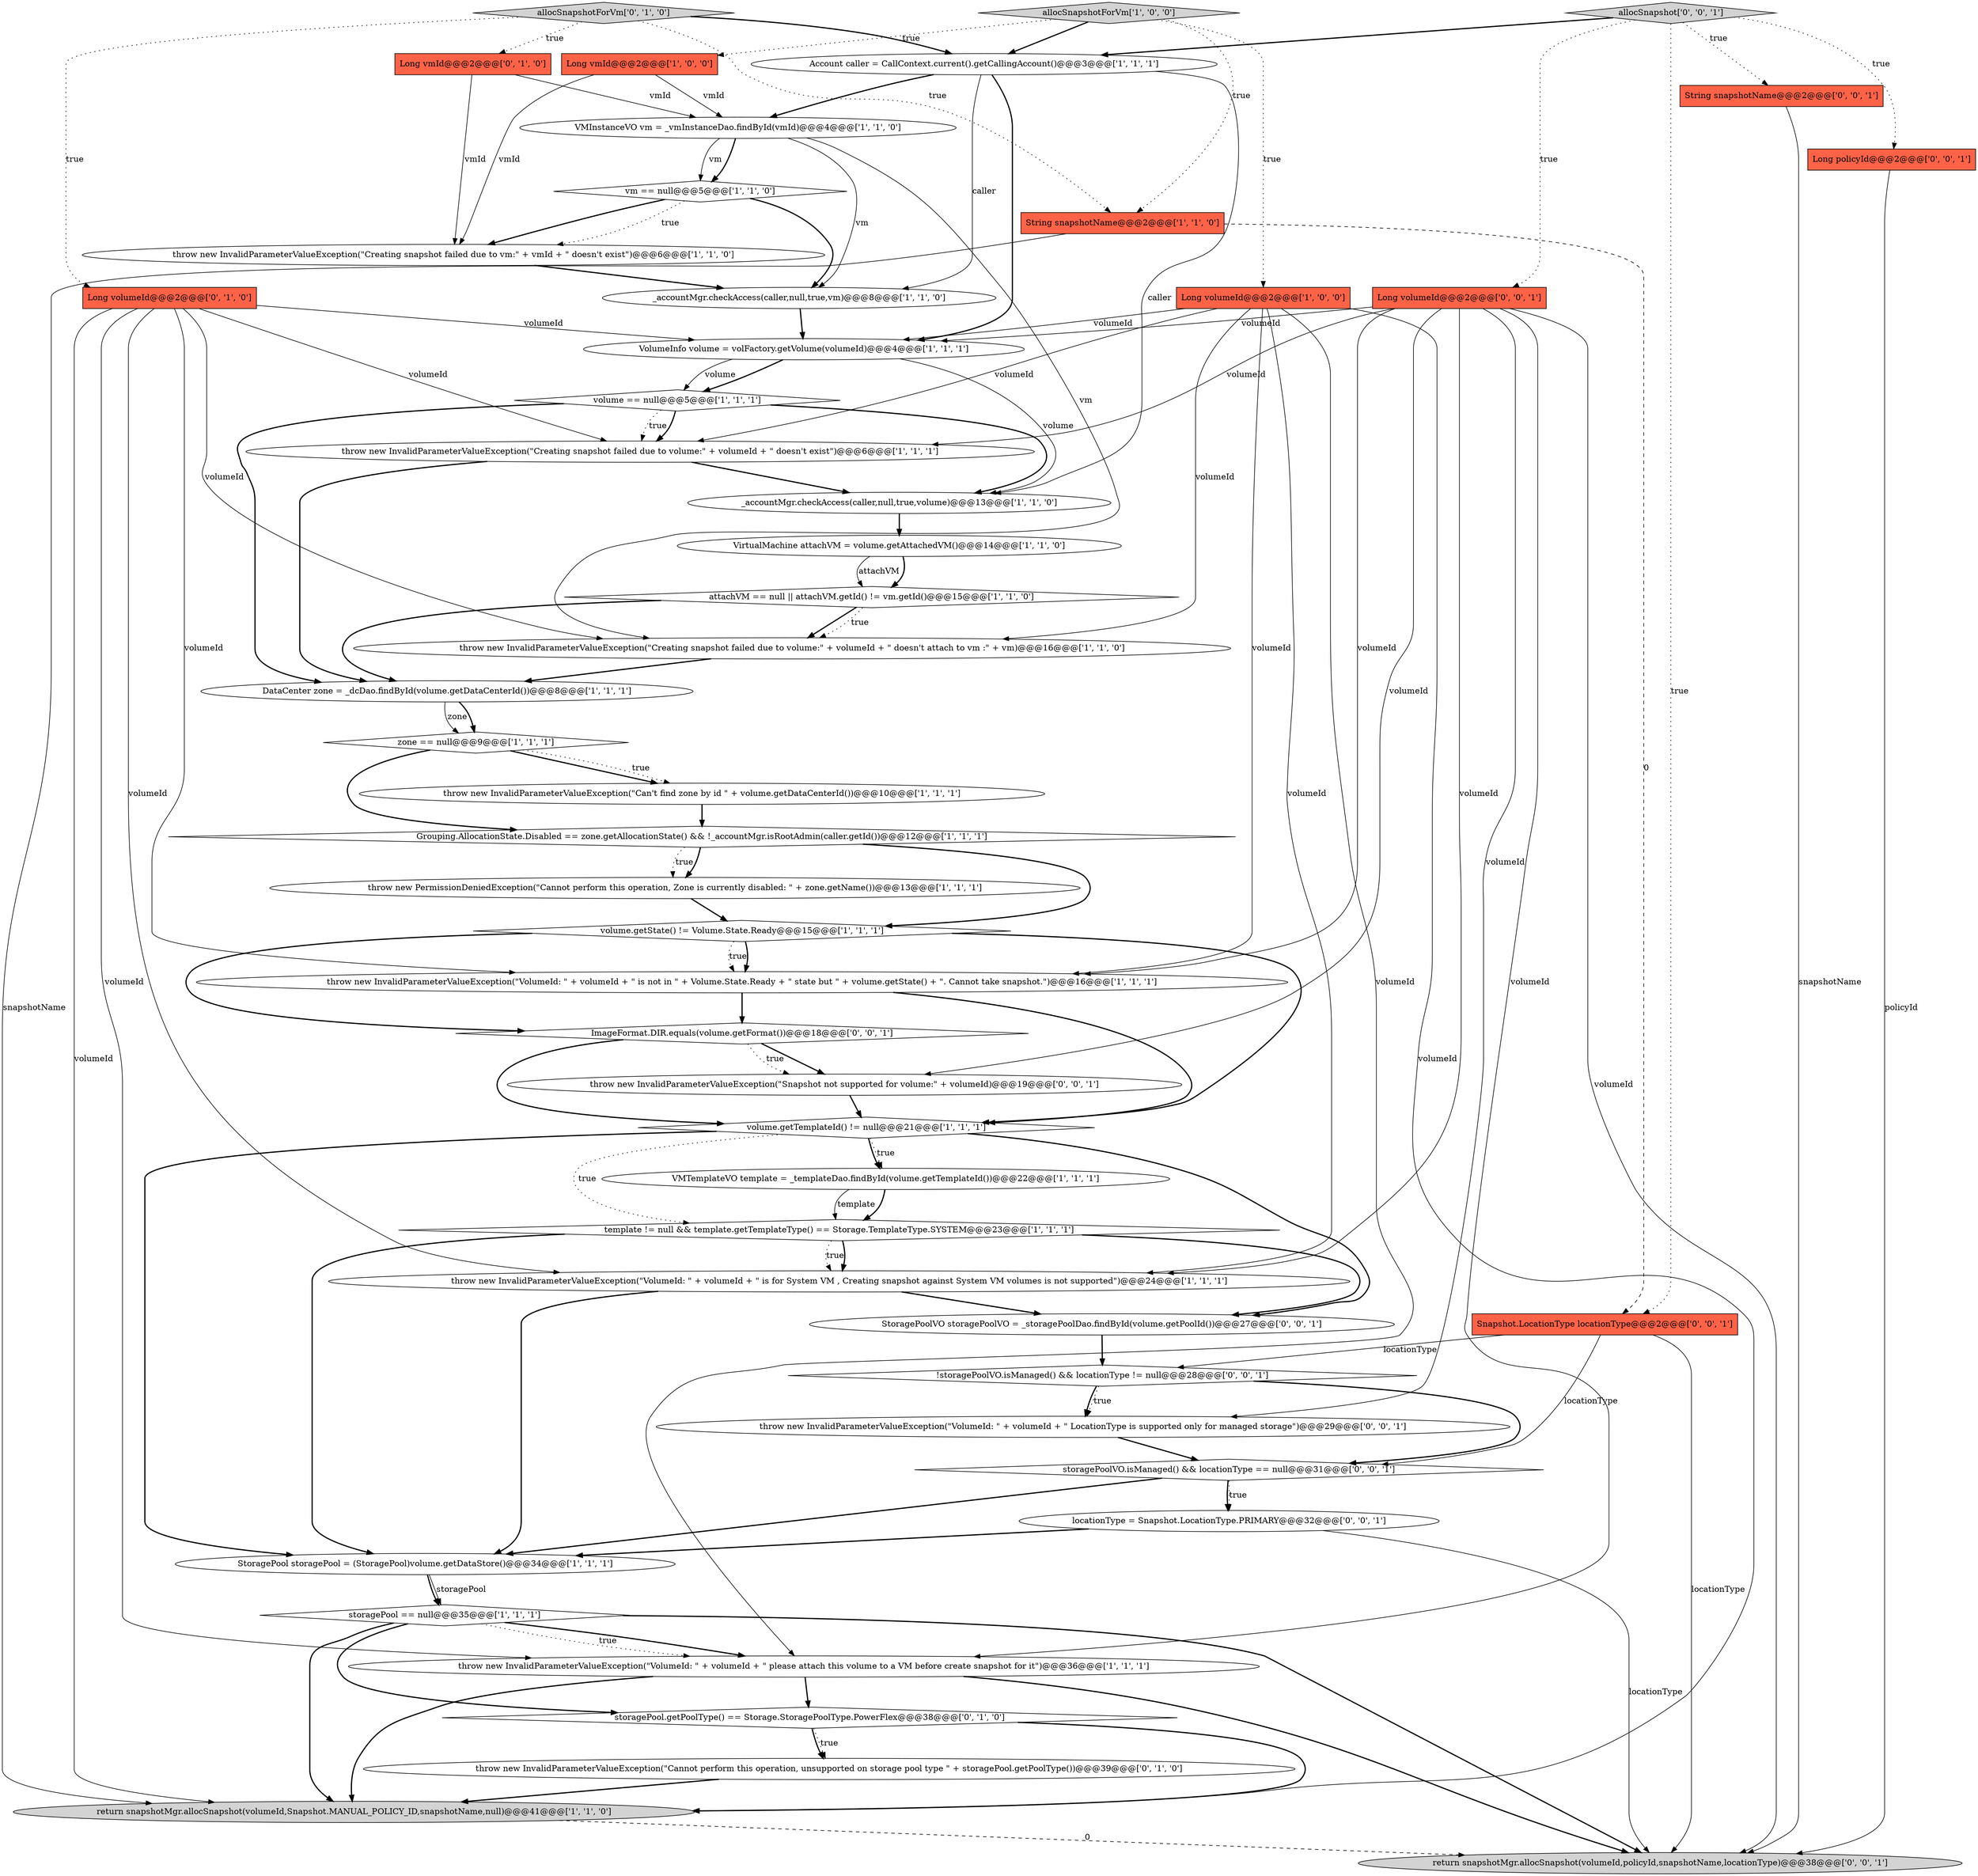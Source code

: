 digraph {
26 [style = filled, label = "template != null && template.getTemplateType() == Storage.TemplateType.SYSTEM@@@23@@@['1', '1', '1']", fillcolor = white, shape = diamond image = "AAA0AAABBB1BBB"];
37 [style = filled, label = "locationType = Snapshot.LocationType.PRIMARY@@@32@@@['0', '0', '1']", fillcolor = white, shape = ellipse image = "AAA0AAABBB3BBB"];
0 [style = filled, label = "vm == null@@@5@@@['1', '1', '0']", fillcolor = white, shape = diamond image = "AAA0AAABBB1BBB"];
47 [style = filled, label = "Snapshot.LocationType locationType@@@2@@@['0', '0', '1']", fillcolor = tomato, shape = box image = "AAA0AAABBB3BBB"];
29 [style = filled, label = "allocSnapshotForVm['1', '0', '0']", fillcolor = lightgray, shape = diamond image = "AAA0AAABBB1BBB"];
32 [style = filled, label = "throw new InvalidParameterValueException(\"Cannot perform this operation, unsupported on storage pool type \" + storagePool.getPoolType())@@@39@@@['0', '1', '0']", fillcolor = white, shape = ellipse image = "AAA1AAABBB2BBB"];
10 [style = filled, label = "zone == null@@@9@@@['1', '1', '1']", fillcolor = white, shape = diamond image = "AAA0AAABBB1BBB"];
8 [style = filled, label = "storagePool == null@@@35@@@['1', '1', '1']", fillcolor = white, shape = diamond image = "AAA0AAABBB1BBB"];
45 [style = filled, label = "String snapshotName@@@2@@@['0', '0', '1']", fillcolor = tomato, shape = box image = "AAA0AAABBB3BBB"];
20 [style = filled, label = "StoragePool storagePool = (StoragePool)volume.getDataStore()@@@34@@@['1', '1', '1']", fillcolor = white, shape = ellipse image = "AAA0AAABBB1BBB"];
11 [style = filled, label = "return snapshotMgr.allocSnapshot(volumeId,Snapshot.MANUAL_POLICY_ID,snapshotName,null)@@@41@@@['1', '1', '0']", fillcolor = lightgray, shape = ellipse image = "AAA0AAABBB1BBB"];
36 [style = filled, label = "StoragePoolVO storagePoolVO = _storagePoolDao.findById(volume.getPoolId())@@@27@@@['0', '0', '1']", fillcolor = white, shape = ellipse image = "AAA0AAABBB3BBB"];
43 [style = filled, label = "storagePoolVO.isManaged() && locationType == null@@@31@@@['0', '0', '1']", fillcolor = white, shape = diamond image = "AAA0AAABBB3BBB"];
9 [style = filled, label = "VolumeInfo volume = volFactory.getVolume(volumeId)@@@4@@@['1', '1', '1']", fillcolor = white, shape = ellipse image = "AAA0AAABBB1BBB"];
3 [style = filled, label = "throw new InvalidParameterValueException(\"Creating snapshot failed due to volume:\" + volumeId + \" doesn't attach to vm :\" + vm)@@@16@@@['1', '1', '0']", fillcolor = white, shape = ellipse image = "AAA0AAABBB1BBB"];
44 [style = filled, label = "!storagePoolVO.isManaged() && locationType != null@@@28@@@['0', '0', '1']", fillcolor = white, shape = diamond image = "AAA0AAABBB3BBB"];
19 [style = filled, label = "throw new InvalidParameterValueException(\"VolumeId: \" + volumeId + \" is not in \" + Volume.State.Ready + \" state but \" + volume.getState() + \". Cannot take snapshot.\")@@@16@@@['1', '1', '1']", fillcolor = white, shape = ellipse image = "AAA0AAABBB1BBB"];
21 [style = filled, label = "throw new PermissionDeniedException(\"Cannot perform this operation, Zone is currently disabled: \" + zone.getName())@@@13@@@['1', '1', '1']", fillcolor = white, shape = ellipse image = "AAA0AAABBB1BBB"];
34 [style = filled, label = "Long volumeId@@@2@@@['0', '1', '0']", fillcolor = tomato, shape = box image = "AAA0AAABBB2BBB"];
13 [style = filled, label = "throw new InvalidParameterValueException(\"Creating snapshot failed due to vm:\" + vmId + \" doesn't exist\")@@@6@@@['1', '1', '0']", fillcolor = white, shape = ellipse image = "AAA0AAABBB1BBB"];
40 [style = filled, label = "Long policyId@@@2@@@['0', '0', '1']", fillcolor = tomato, shape = box image = "AAA0AAABBB3BBB"];
2 [style = filled, label = "Grouping.AllocationState.Disabled == zone.getAllocationState() && !_accountMgr.isRootAdmin(caller.getId())@@@12@@@['1', '1', '1']", fillcolor = white, shape = diamond image = "AAA0AAABBB1BBB"];
38 [style = filled, label = "return snapshotMgr.allocSnapshot(volumeId,policyId,snapshotName,locationType)@@@38@@@['0', '0', '1']", fillcolor = lightgray, shape = ellipse image = "AAA0AAABBB3BBB"];
46 [style = filled, label = "Long volumeId@@@2@@@['0', '0', '1']", fillcolor = tomato, shape = box image = "AAA0AAABBB3BBB"];
24 [style = filled, label = "_accountMgr.checkAccess(caller,null,true,vm)@@@8@@@['1', '1', '0']", fillcolor = white, shape = ellipse image = "AAA0AAABBB1BBB"];
31 [style = filled, label = "Long vmId@@@2@@@['0', '1', '0']", fillcolor = tomato, shape = box image = "AAA0AAABBB2BBB"];
35 [style = filled, label = "storagePool.getPoolType() == Storage.StoragePoolType.PowerFlex@@@38@@@['0', '1', '0']", fillcolor = white, shape = diamond image = "AAA1AAABBB2BBB"];
15 [style = filled, label = "DataCenter zone = _dcDao.findById(volume.getDataCenterId())@@@8@@@['1', '1', '1']", fillcolor = white, shape = ellipse image = "AAA0AAABBB1BBB"];
14 [style = filled, label = "throw new InvalidParameterValueException(\"VolumeId: \" + volumeId + \" is for System VM , Creating snapshot against System VM volumes is not supported\")@@@24@@@['1', '1', '1']", fillcolor = white, shape = ellipse image = "AAA0AAABBB1BBB"];
7 [style = filled, label = "attachVM == null || attachVM.getId() != vm.getId()@@@15@@@['1', '1', '0']", fillcolor = white, shape = diamond image = "AAA0AAABBB1BBB"];
18 [style = filled, label = "volume.getTemplateId() != null@@@21@@@['1', '1', '1']", fillcolor = white, shape = diamond image = "AAA0AAABBB1BBB"];
23 [style = filled, label = "VMTemplateVO template = _templateDao.findById(volume.getTemplateId())@@@22@@@['1', '1', '1']", fillcolor = white, shape = ellipse image = "AAA0AAABBB1BBB"];
33 [style = filled, label = "allocSnapshotForVm['0', '1', '0']", fillcolor = lightgray, shape = diamond image = "AAA0AAABBB2BBB"];
42 [style = filled, label = "ImageFormat.DIR.equals(volume.getFormat())@@@18@@@['0', '0', '1']", fillcolor = white, shape = diamond image = "AAA0AAABBB3BBB"];
5 [style = filled, label = "volume.getState() != Volume.State.Ready@@@15@@@['1', '1', '1']", fillcolor = white, shape = diamond image = "AAA0AAABBB1BBB"];
25 [style = filled, label = "throw new InvalidParameterValueException(\"Creating snapshot failed due to volume:\" + volumeId + \" doesn't exist\")@@@6@@@['1', '1', '1']", fillcolor = white, shape = ellipse image = "AAA0AAABBB1BBB"];
6 [style = filled, label = "Long vmId@@@2@@@['1', '0', '0']", fillcolor = tomato, shape = box image = "AAA0AAABBB1BBB"];
30 [style = filled, label = "volume == null@@@5@@@['1', '1', '1']", fillcolor = white, shape = diamond image = "AAA0AAABBB1BBB"];
1 [style = filled, label = "_accountMgr.checkAccess(caller,null,true,volume)@@@13@@@['1', '1', '0']", fillcolor = white, shape = ellipse image = "AAA0AAABBB1BBB"];
17 [style = filled, label = "throw new InvalidParameterValueException(\"Can't find zone by id \" + volume.getDataCenterId())@@@10@@@['1', '1', '1']", fillcolor = white, shape = ellipse image = "AAA0AAABBB1BBB"];
27 [style = filled, label = "Account caller = CallContext.current().getCallingAccount()@@@3@@@['1', '1', '1']", fillcolor = white, shape = ellipse image = "AAA0AAABBB1BBB"];
28 [style = filled, label = "throw new InvalidParameterValueException(\"VolumeId: \" + volumeId + \" please attach this volume to a VM before create snapshot for it\")@@@36@@@['1', '1', '1']", fillcolor = white, shape = ellipse image = "AAA0AAABBB1BBB"];
12 [style = filled, label = "Long volumeId@@@2@@@['1', '0', '0']", fillcolor = tomato, shape = box image = "AAA0AAABBB1BBB"];
16 [style = filled, label = "String snapshotName@@@2@@@['1', '1', '0']", fillcolor = tomato, shape = box image = "AAA0AAABBB1BBB"];
41 [style = filled, label = "throw new InvalidParameterValueException(\"Snapshot not supported for volume:\" + volumeId)@@@19@@@['0', '0', '1']", fillcolor = white, shape = ellipse image = "AAA0AAABBB3BBB"];
4 [style = filled, label = "VirtualMachine attachVM = volume.getAttachedVM()@@@14@@@['1', '1', '0']", fillcolor = white, shape = ellipse image = "AAA0AAABBB1BBB"];
48 [style = filled, label = "allocSnapshot['0', '0', '1']", fillcolor = lightgray, shape = diamond image = "AAA0AAABBB3BBB"];
39 [style = filled, label = "throw new InvalidParameterValueException(\"VolumeId: \" + volumeId + \" LocationType is supported only for managed storage\")@@@29@@@['0', '0', '1']", fillcolor = white, shape = ellipse image = "AAA0AAABBB3BBB"];
22 [style = filled, label = "VMInstanceVO vm = _vmInstanceDao.findById(vmId)@@@4@@@['1', '1', '0']", fillcolor = white, shape = ellipse image = "AAA0AAABBB1BBB"];
42->18 [style = bold, label=""];
18->20 [style = bold, label=""];
46->25 [style = solid, label="volumeId"];
48->27 [style = bold, label=""];
8->35 [style = bold, label=""];
16->11 [style = solid, label="snapshotName"];
46->39 [style = solid, label="volumeId"];
0->13 [style = dotted, label="true"];
35->32 [style = dotted, label="true"];
44->39 [style = dotted, label="true"];
13->24 [style = bold, label=""];
9->30 [style = bold, label=""];
33->31 [style = dotted, label="true"];
12->11 [style = solid, label="volumeId"];
47->43 [style = solid, label="locationType"];
25->1 [style = bold, label=""];
35->32 [style = bold, label=""];
12->25 [style = solid, label="volumeId"];
29->12 [style = dotted, label="true"];
48->46 [style = dotted, label="true"];
11->38 [style = dashed, label="0"];
22->3 [style = solid, label="vm"];
26->14 [style = dotted, label="true"];
40->38 [style = solid, label="policyId"];
5->18 [style = bold, label=""];
12->28 [style = solid, label="volumeId"];
8->28 [style = dotted, label="true"];
12->3 [style = solid, label="volumeId"];
34->25 [style = solid, label="volumeId"];
28->11 [style = bold, label=""];
17->2 [style = bold, label=""];
33->27 [style = bold, label=""];
5->19 [style = dotted, label="true"];
44->43 [style = bold, label=""];
29->16 [style = dotted, label="true"];
34->28 [style = solid, label="volumeId"];
26->36 [style = bold, label=""];
37->20 [style = bold, label=""];
10->17 [style = bold, label=""];
28->38 [style = bold, label=""];
18->23 [style = dotted, label="true"];
33->16 [style = dotted, label="true"];
32->11 [style = bold, label=""];
34->19 [style = solid, label="volumeId"];
46->41 [style = solid, label="volumeId"];
5->42 [style = bold, label=""];
2->21 [style = dotted, label="true"];
23->26 [style = bold, label=""];
12->19 [style = solid, label="volumeId"];
9->30 [style = solid, label="volume"];
12->9 [style = solid, label="volumeId"];
46->9 [style = solid, label="volumeId"];
47->38 [style = solid, label="locationType"];
1->4 [style = bold, label=""];
43->20 [style = bold, label=""];
35->11 [style = bold, label=""];
19->18 [style = bold, label=""];
19->42 [style = bold, label=""];
27->1 [style = solid, label="caller"];
44->39 [style = bold, label=""];
2->21 [style = bold, label=""];
25->15 [style = bold, label=""];
22->0 [style = solid, label="vm"];
14->36 [style = bold, label=""];
46->38 [style = solid, label="volumeId"];
15->10 [style = solid, label="zone"];
5->19 [style = bold, label=""];
29->27 [style = bold, label=""];
27->24 [style = solid, label="caller"];
4->7 [style = bold, label=""];
22->0 [style = bold, label=""];
34->9 [style = solid, label="volumeId"];
46->19 [style = solid, label="volumeId"];
26->20 [style = bold, label=""];
39->43 [style = bold, label=""];
27->9 [style = bold, label=""];
20->8 [style = bold, label=""];
26->14 [style = bold, label=""];
6->22 [style = solid, label="vmId"];
8->38 [style = bold, label=""];
0->24 [style = bold, label=""];
43->37 [style = dotted, label="true"];
7->3 [style = bold, label=""];
34->14 [style = solid, label="volumeId"];
42->41 [style = bold, label=""];
47->44 [style = solid, label="locationType"];
36->44 [style = bold, label=""];
30->25 [style = dotted, label="true"];
33->34 [style = dotted, label="true"];
24->9 [style = bold, label=""];
37->38 [style = solid, label="locationType"];
31->22 [style = solid, label="vmId"];
7->15 [style = bold, label=""];
30->1 [style = bold, label=""];
34->11 [style = solid, label="volumeId"];
42->41 [style = dotted, label="true"];
9->1 [style = solid, label="volume"];
18->26 [style = dotted, label="true"];
15->10 [style = bold, label=""];
7->3 [style = dotted, label="true"];
18->23 [style = bold, label=""];
4->7 [style = solid, label="attachVM"];
12->14 [style = solid, label="volumeId"];
41->18 [style = bold, label=""];
28->35 [style = bold, label=""];
10->2 [style = bold, label=""];
22->24 [style = solid, label="vm"];
30->15 [style = bold, label=""];
34->3 [style = solid, label="volumeId"];
2->5 [style = bold, label=""];
31->13 [style = solid, label="vmId"];
43->37 [style = bold, label=""];
46->28 [style = solid, label="volumeId"];
48->47 [style = dotted, label="true"];
30->25 [style = bold, label=""];
0->13 [style = bold, label=""];
27->22 [style = bold, label=""];
8->11 [style = bold, label=""];
21->5 [style = bold, label=""];
8->28 [style = bold, label=""];
23->26 [style = solid, label="template"];
46->14 [style = solid, label="volumeId"];
3->15 [style = bold, label=""];
48->40 [style = dotted, label="true"];
48->45 [style = dotted, label="true"];
18->36 [style = bold, label=""];
29->6 [style = dotted, label="true"];
20->8 [style = solid, label="storagePool"];
10->17 [style = dotted, label="true"];
16->47 [style = dashed, label="0"];
6->13 [style = solid, label="vmId"];
45->38 [style = solid, label="snapshotName"];
14->20 [style = bold, label=""];
}
